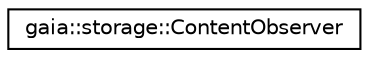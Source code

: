 digraph G
{
  edge [fontname="Helvetica",fontsize="10",labelfontname="Helvetica",labelfontsize="10"];
  node [fontname="Helvetica",fontsize="10",shape=record];
  rankdir=LR;
  Node1 [label="gaia::storage::ContentObserver",height=0.2,width=0.4,color="black", fillcolor="white", style="filled",URL="$de/d5f/classgaia_1_1storage_1_1_content_observer.html",tooltip="Receives call backs for changes to content."];
}
